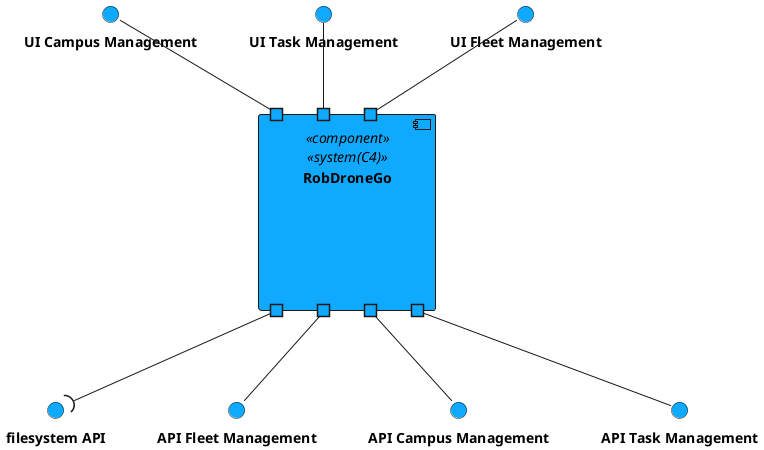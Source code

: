 @startuml
hide circle
hide empty members

skinparam padding 1


skinparam interface {
    backgroundColor #0faaff
}

skinparam component {
    backgroundColor #0faaff
}

interface filesystem_API as "**filesystem API**"
interface FleetAPI as "**API Fleet Management**"
interface CampusAPI as "**API Campus Management**"
interface TaskAPI as "**API Task Management**"
interface CampusM as "**UI Campus Management**"
interface TaskM as "**UI Task Management**"
interface FleetM as "**UI Fleet Management**"

[System] as "RobDroneGo" <<component>><<system(C4)>>

component System{
    portout " " as p1 #0faaff
    portout " " as p2 #0faaff
    portout " " as p3 #0faaff
    portout " " as p4 #0faaff
    portin " " as p5 #0faaff
    portin " " as p6 #0faaff
    portin " " as p7 #0faaff

}

p1 --( filesystem_API

FleetAPI -u- p2
CampusAPI -u- p3
TaskAPI -u- p4
CampusM -- p5
TaskM -- p6
FleetM -- p7


@enduml